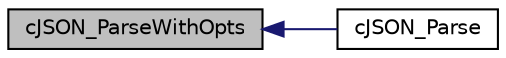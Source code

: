 digraph "cJSON_ParseWithOpts"
{
  edge [fontname="Helvetica",fontsize="10",labelfontname="Helvetica",labelfontsize="10"];
  node [fontname="Helvetica",fontsize="10",shape=record];
  rankdir="LR";
  Node1 [label="cJSON_ParseWithOpts",height=0.2,width=0.4,color="black", fillcolor="grey75", style="filled", fontcolor="black"];
  Node1 -> Node2 [dir="back",color="midnightblue",fontsize="10",style="solid",fontname="Helvetica"];
  Node2 [label="cJSON_Parse",height=0.2,width=0.4,color="black", fillcolor="white", style="filled",URL="$c_j_s_o_n_8h.html#ad3df5f943457d4befebe4109d48e4a50"];
}
